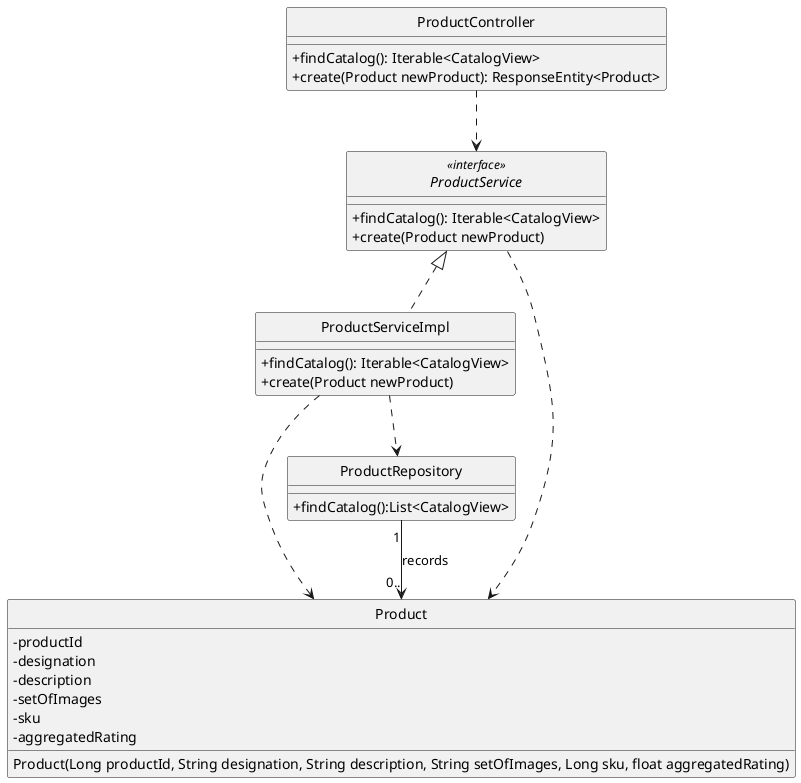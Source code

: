 @startuml
'https://plantuml.com/class-diagram

hide circle
skinparam classAttributeIconSize 0


class ProductController {
    +findCatalog(): Iterable<CatalogView>
    +create(Product newProduct): ResponseEntity<Product>
}

interface ProductService <<interface>> {
    +findCatalog(): Iterable<CatalogView>
    +create(Product newProduct)
}

class ProductServiceImpl{
    +findCatalog(): Iterable<CatalogView>
    +create(Product newProduct)
}

class Product {
    - productId
    - designation
    - description
    - setOfImages
    - sku
    - aggregatedRating
    Product(Long productId, String designation, String description, String setOfImages, Long sku, float aggregatedRating)
}

class ProductRepository {
    +findCatalog():List<CatalogView>
}

ProductRepository "1" --> "0.." Product:  records

ProductController ..> ProductService
ProductServiceImpl ..> ProductRepository
ProductServiceImpl ..> Product
ProductService ..> Product

ProductServiceImpl .up.|> ProductService


@enduml